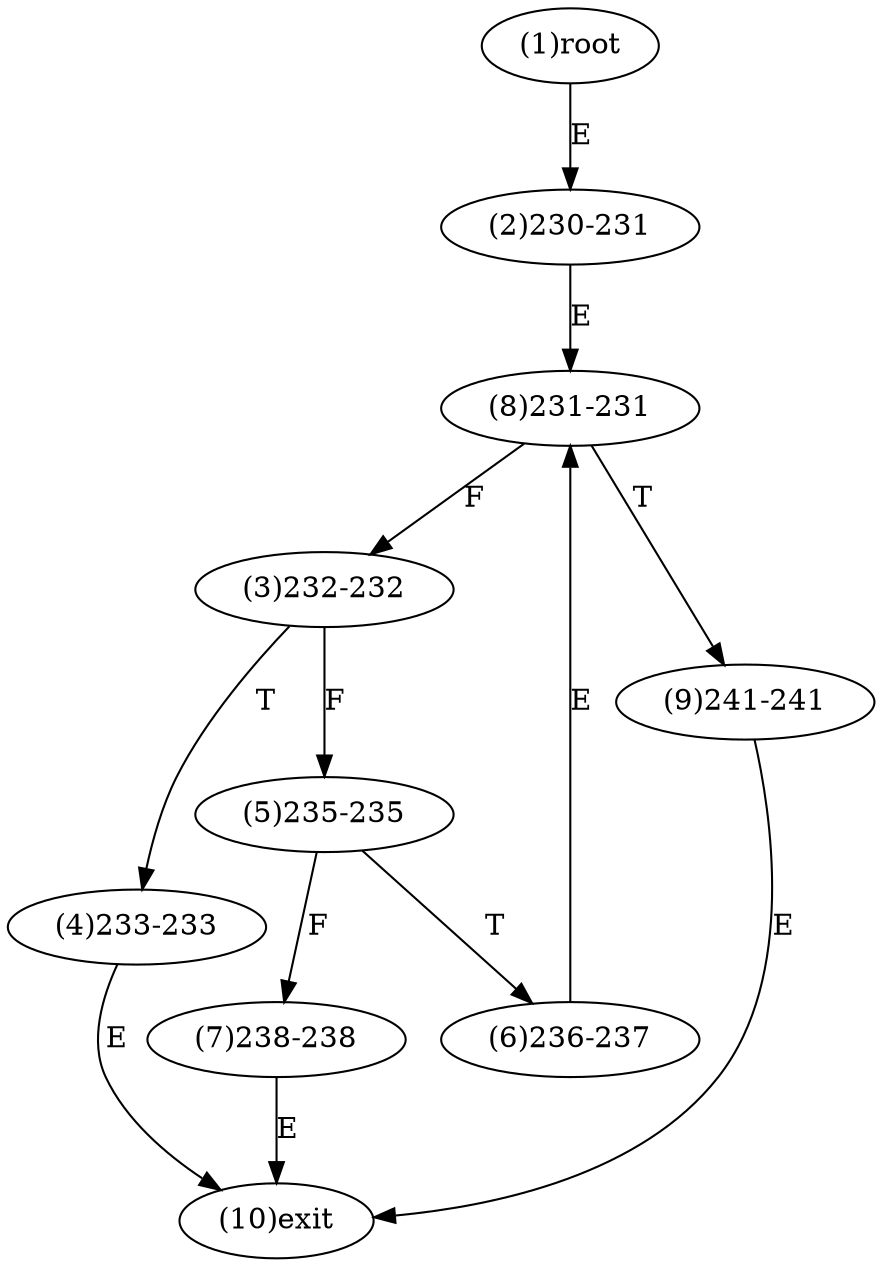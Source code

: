 digraph "" { 
1[ label="(1)root"];
2[ label="(2)230-231"];
3[ label="(3)232-232"];
4[ label="(4)233-233"];
5[ label="(5)235-235"];
6[ label="(6)236-237"];
7[ label="(7)238-238"];
8[ label="(8)231-231"];
9[ label="(9)241-241"];
10[ label="(10)exit"];
1->2[ label="E"];
2->8[ label="E"];
3->5[ label="F"];
3->4[ label="T"];
4->10[ label="E"];
5->7[ label="F"];
5->6[ label="T"];
6->8[ label="E"];
7->10[ label="E"];
8->3[ label="F"];
8->9[ label="T"];
9->10[ label="E"];
}